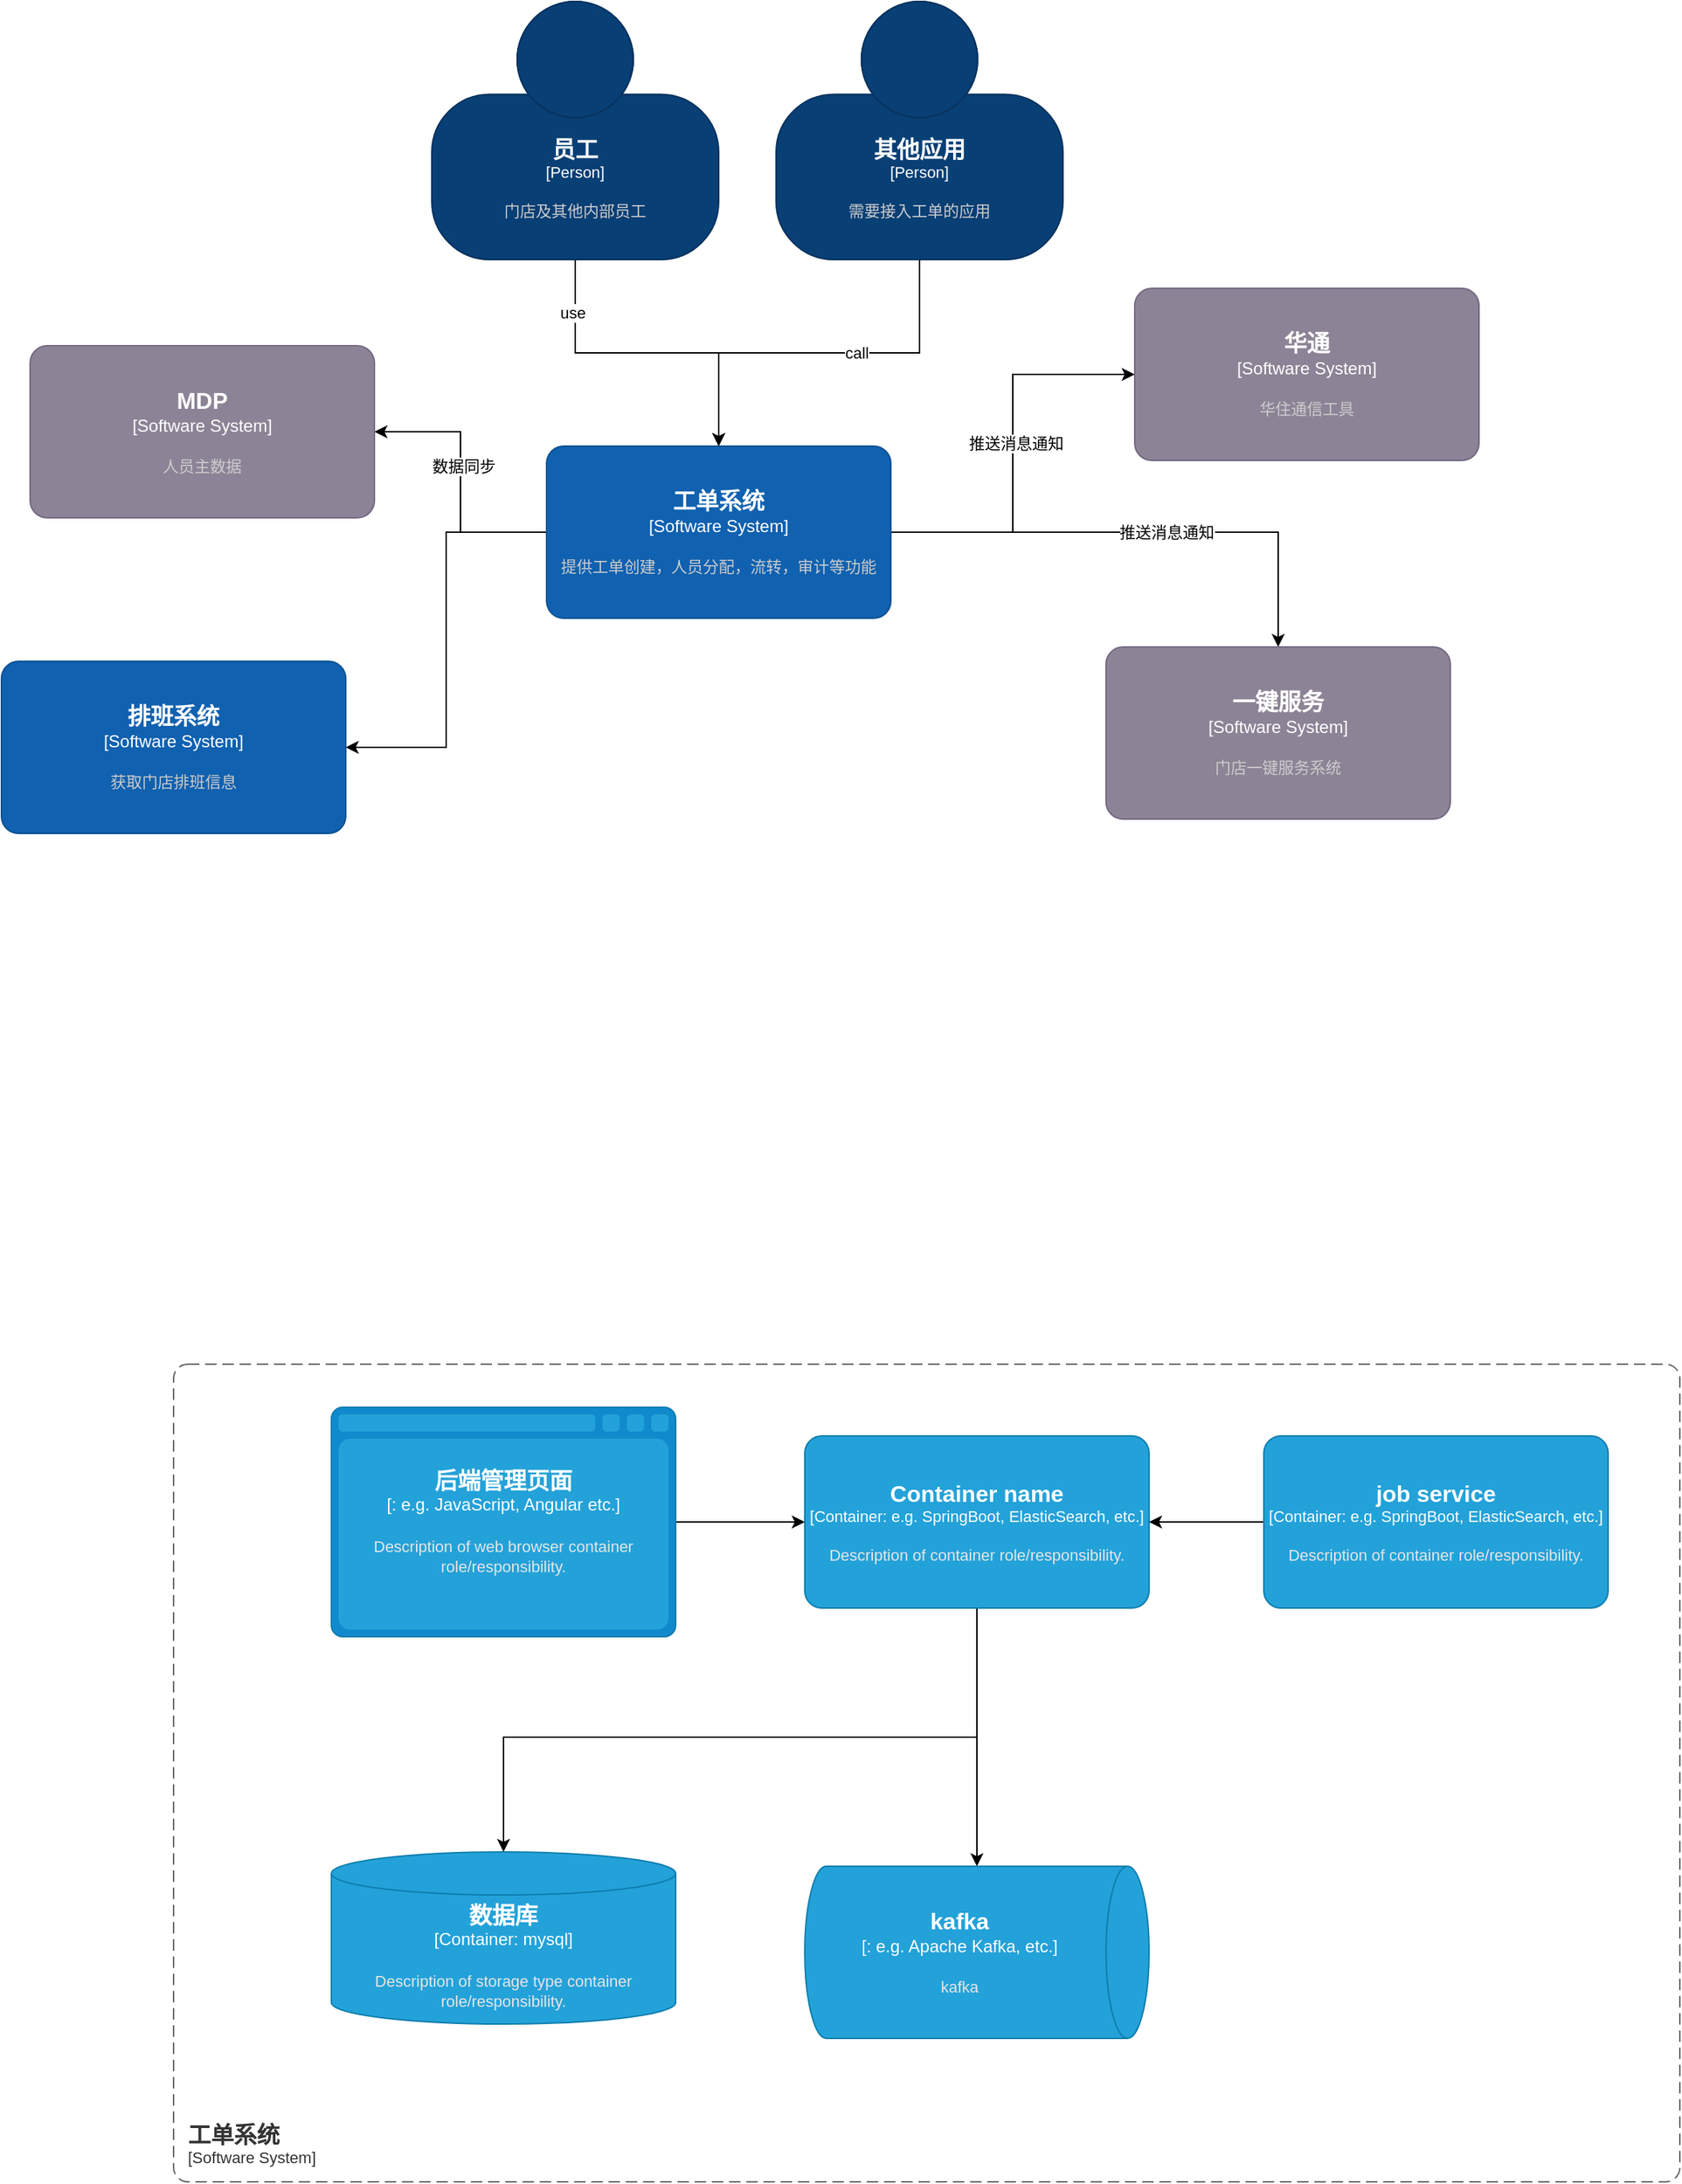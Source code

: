 <mxfile version="21.6.7" type="github">
  <diagram name="第 1 页" id="PIeniqU5bwOCqn_3mpyy">
    <mxGraphModel dx="2148" dy="889" grid="1" gridSize="10" guides="1" tooltips="1" connect="1" arrows="1" fold="1" page="1" pageScale="1" pageWidth="827" pageHeight="1169" math="0" shadow="0">
      <root>
        <mxCell id="0" />
        <mxCell id="1" parent="0" />
        <mxCell id="n75JgGG_GOEfqAFnkDep-7" style="edgeStyle=orthogonalEdgeStyle;rounded=0;orthogonalLoop=1;jettySize=auto;html=1;" edge="1" parent="1" source="n75JgGG_GOEfqAFnkDep-1" target="n75JgGG_GOEfqAFnkDep-4">
          <mxGeometry relative="1" as="geometry" />
        </mxCell>
        <mxCell id="n75JgGG_GOEfqAFnkDep-11" value="推送消息通知" style="edgeLabel;html=1;align=center;verticalAlign=middle;resizable=0;points=[];" vertex="1" connectable="0" parent="n75JgGG_GOEfqAFnkDep-7">
          <mxGeometry x="0.05" y="-2" relative="1" as="geometry">
            <mxPoint as="offset" />
          </mxGeometry>
        </mxCell>
        <mxCell id="n75JgGG_GOEfqAFnkDep-8" style="edgeStyle=orthogonalEdgeStyle;rounded=0;orthogonalLoop=1;jettySize=auto;html=1;" edge="1" parent="1" source="n75JgGG_GOEfqAFnkDep-1" target="n75JgGG_GOEfqAFnkDep-5">
          <mxGeometry relative="1" as="geometry" />
        </mxCell>
        <mxCell id="n75JgGG_GOEfqAFnkDep-12" value="推送消息通知" style="edgeLabel;html=1;align=center;verticalAlign=middle;resizable=0;points=[];" vertex="1" connectable="0" parent="n75JgGG_GOEfqAFnkDep-8">
          <mxGeometry x="0.098" relative="1" as="geometry">
            <mxPoint as="offset" />
          </mxGeometry>
        </mxCell>
        <mxCell id="n75JgGG_GOEfqAFnkDep-9" style="edgeStyle=orthogonalEdgeStyle;rounded=0;orthogonalLoop=1;jettySize=auto;html=1;entryX=1;entryY=0.5;entryDx=0;entryDy=0;entryPerimeter=0;" edge="1" parent="1" source="n75JgGG_GOEfqAFnkDep-1" target="n75JgGG_GOEfqAFnkDep-6">
          <mxGeometry relative="1" as="geometry" />
        </mxCell>
        <mxCell id="n75JgGG_GOEfqAFnkDep-10" value="数据同步" style="edgeLabel;html=1;align=center;verticalAlign=middle;resizable=0;points=[];" vertex="1" connectable="0" parent="n75JgGG_GOEfqAFnkDep-9">
          <mxGeometry x="0.114" y="-2" relative="1" as="geometry">
            <mxPoint as="offset" />
          </mxGeometry>
        </mxCell>
        <mxCell id="n75JgGG_GOEfqAFnkDep-14" style="edgeStyle=orthogonalEdgeStyle;rounded=0;orthogonalLoop=1;jettySize=auto;html=1;entryX=1;entryY=0.5;entryDx=0;entryDy=0;entryPerimeter=0;" edge="1" parent="1" source="n75JgGG_GOEfqAFnkDep-1" target="n75JgGG_GOEfqAFnkDep-13">
          <mxGeometry relative="1" as="geometry" />
        </mxCell>
        <object placeholders="1" c4Name="工单系统" c4Type="Software System" c4Description="提供工单创建，人员分配，流转，审计等功能" label="&lt;font style=&quot;font-size: 16px&quot;&gt;&lt;b&gt;%c4Name%&lt;/b&gt;&lt;/font&gt;&lt;div&gt;[%c4Type%]&lt;/div&gt;&lt;br&gt;&lt;div&gt;&lt;font style=&quot;font-size: 11px&quot;&gt;&lt;font color=&quot;#cccccc&quot;&gt;%c4Description%&lt;/font&gt;&lt;/div&gt;" id="n75JgGG_GOEfqAFnkDep-1">
          <mxCell style="rounded=1;whiteSpace=wrap;html=1;labelBackgroundColor=none;fillColor=#1061B0;fontColor=#ffffff;align=center;arcSize=10;strokeColor=#0D5091;metaEdit=1;resizable=0;points=[[0.25,0,0],[0.5,0,0],[0.75,0,0],[1,0.25,0],[1,0.5,0],[1,0.75,0],[0.75,1,0],[0.5,1,0],[0.25,1,0],[0,0.75,0],[0,0.5,0],[0,0.25,0]];" vertex="1" parent="1">
            <mxGeometry x="170" y="1320" width="240" height="120" as="geometry" />
          </mxCell>
        </object>
        <mxCell id="n75JgGG_GOEfqAFnkDep-3" style="edgeStyle=orthogonalEdgeStyle;rounded=0;orthogonalLoop=1;jettySize=auto;html=1;entryX=0.5;entryY=0;entryDx=0;entryDy=0;entryPerimeter=0;" edge="1" parent="1" source="n75JgGG_GOEfqAFnkDep-2" target="n75JgGG_GOEfqAFnkDep-1">
          <mxGeometry relative="1" as="geometry" />
        </mxCell>
        <mxCell id="n75JgGG_GOEfqAFnkDep-18" value="use" style="edgeLabel;html=1;align=center;verticalAlign=middle;resizable=0;points=[];" vertex="1" connectable="0" parent="n75JgGG_GOEfqAFnkDep-3">
          <mxGeometry x="-0.684" y="-2" relative="1" as="geometry">
            <mxPoint as="offset" />
          </mxGeometry>
        </mxCell>
        <object placeholders="1" c4Name="员工" c4Type="Person" c4Description="门店及其他内部员工" label="&lt;font style=&quot;font-size: 16px&quot;&gt;&lt;b&gt;%c4Name%&lt;/b&gt;&lt;/font&gt;&lt;div&gt;[%c4Type%]&lt;/div&gt;&lt;br&gt;&lt;div&gt;&lt;font style=&quot;font-size: 11px&quot;&gt;&lt;font color=&quot;#cccccc&quot;&gt;%c4Description%&lt;/font&gt;&lt;/div&gt;" id="n75JgGG_GOEfqAFnkDep-2">
          <mxCell style="html=1;fontSize=11;dashed=0;whiteSpace=wrap;fillColor=#083F75;strokeColor=#06315C;fontColor=#ffffff;shape=mxgraph.c4.person2;align=center;metaEdit=1;points=[[0.5,0,0],[1,0.5,0],[1,0.75,0],[0.75,1,0],[0.5,1,0],[0.25,1,0],[0,0.75,0],[0,0.5,0]];resizable=0;" vertex="1" parent="1">
            <mxGeometry x="90" y="1010" width="200" height="180" as="geometry" />
          </mxCell>
        </object>
        <object placeholders="1" c4Name="华通" c4Type="Software System" c4Description="华住通信工具" label="&lt;font style=&quot;font-size: 16px&quot;&gt;&lt;b&gt;%c4Name%&lt;/b&gt;&lt;/font&gt;&lt;div&gt;[%c4Type%]&lt;/div&gt;&lt;br&gt;&lt;div&gt;&lt;font style=&quot;font-size: 11px&quot;&gt;&lt;font color=&quot;#cccccc&quot;&gt;%c4Description%&lt;/font&gt;&lt;/div&gt;" id="n75JgGG_GOEfqAFnkDep-4">
          <mxCell style="rounded=1;whiteSpace=wrap;html=1;labelBackgroundColor=none;fillColor=#8C8496;fontColor=#ffffff;align=center;arcSize=10;strokeColor=#736782;metaEdit=1;resizable=0;points=[[0.25,0,0],[0.5,0,0],[0.75,0,0],[1,0.25,0],[1,0.5,0],[1,0.75,0],[0.75,1,0],[0.5,1,0],[0.25,1,0],[0,0.75,0],[0,0.5,0],[0,0.25,0]];" vertex="1" parent="1">
            <mxGeometry x="580" y="1210" width="240" height="120" as="geometry" />
          </mxCell>
        </object>
        <object placeholders="1" c4Name="一键服务" c4Type="Software System" c4Description="门店一键服务系统" label="&lt;font style=&quot;font-size: 16px&quot;&gt;&lt;b&gt;%c4Name%&lt;/b&gt;&lt;/font&gt;&lt;div&gt;[%c4Type%]&lt;/div&gt;&lt;br&gt;&lt;div&gt;&lt;font style=&quot;font-size: 11px&quot;&gt;&lt;font color=&quot;#cccccc&quot;&gt;%c4Description%&lt;/font&gt;&lt;/div&gt;" id="n75JgGG_GOEfqAFnkDep-5">
          <mxCell style="rounded=1;whiteSpace=wrap;html=1;labelBackgroundColor=none;fillColor=#8C8496;fontColor=#ffffff;align=center;arcSize=10;strokeColor=#736782;metaEdit=1;resizable=0;points=[[0.25,0,0],[0.5,0,0],[0.75,0,0],[1,0.25,0],[1,0.5,0],[1,0.75,0],[0.75,1,0],[0.5,1,0],[0.25,1,0],[0,0.75,0],[0,0.5,0],[0,0.25,0]];" vertex="1" parent="1">
            <mxGeometry x="560" y="1460" width="240" height="120" as="geometry" />
          </mxCell>
        </object>
        <object placeholders="1" c4Name="MDP" c4Type="Software System" c4Description="人员主数据" label="&lt;font style=&quot;font-size: 16px&quot;&gt;&lt;b&gt;%c4Name%&lt;/b&gt;&lt;/font&gt;&lt;div&gt;[%c4Type%]&lt;/div&gt;&lt;br&gt;&lt;div&gt;&lt;font style=&quot;font-size: 11px&quot;&gt;&lt;font color=&quot;#cccccc&quot;&gt;%c4Description%&lt;/font&gt;&lt;/div&gt;" id="n75JgGG_GOEfqAFnkDep-6">
          <mxCell style="rounded=1;whiteSpace=wrap;html=1;labelBackgroundColor=none;fillColor=#8C8496;fontColor=#ffffff;align=center;arcSize=10;strokeColor=#736782;metaEdit=1;resizable=0;points=[[0.25,0,0],[0.5,0,0],[0.75,0,0],[1,0.25,0],[1,0.5,0],[1,0.75,0],[0.75,1,0],[0.5,1,0],[0.25,1,0],[0,0.75,0],[0,0.5,0],[0,0.25,0]];" vertex="1" parent="1">
            <mxGeometry x="-190" y="1250" width="240" height="120" as="geometry" />
          </mxCell>
        </object>
        <object placeholders="1" c4Name="排班系统" c4Type="Software System" c4Description="获取门店排班信息" label="&lt;font style=&quot;font-size: 16px&quot;&gt;&lt;b&gt;%c4Name%&lt;/b&gt;&lt;/font&gt;&lt;div&gt;[%c4Type%]&lt;/div&gt;&lt;br&gt;&lt;div&gt;&lt;font style=&quot;font-size: 11px&quot;&gt;&lt;font color=&quot;#cccccc&quot;&gt;%c4Description%&lt;/font&gt;&lt;/div&gt;" id="n75JgGG_GOEfqAFnkDep-13">
          <mxCell style="rounded=1;whiteSpace=wrap;html=1;labelBackgroundColor=none;fillColor=#1061B0;fontColor=#ffffff;align=center;arcSize=10;strokeColor=#0D5091;metaEdit=1;resizable=0;points=[[0.25,0,0],[0.5,0,0],[0.75,0,0],[1,0.25,0],[1,0.5,0],[1,0.75,0],[0.75,1,0],[0.5,1,0],[0.25,1,0],[0,0.75,0],[0,0.5,0],[0,0.25,0]];" vertex="1" parent="1">
            <mxGeometry x="-210" y="1470" width="240" height="120" as="geometry" />
          </mxCell>
        </object>
        <mxCell id="n75JgGG_GOEfqAFnkDep-16" style="edgeStyle=orthogonalEdgeStyle;rounded=0;orthogonalLoop=1;jettySize=auto;html=1;entryX=0.5;entryY=0;entryDx=0;entryDy=0;entryPerimeter=0;" edge="1" parent="1" source="n75JgGG_GOEfqAFnkDep-15" target="n75JgGG_GOEfqAFnkDep-1">
          <mxGeometry relative="1" as="geometry" />
        </mxCell>
        <mxCell id="n75JgGG_GOEfqAFnkDep-17" value="call" style="edgeLabel;html=1;align=center;verticalAlign=middle;resizable=0;points=[];" vertex="1" connectable="0" parent="n75JgGG_GOEfqAFnkDep-16">
          <mxGeometry x="-0.193" relative="1" as="geometry">
            <mxPoint as="offset" />
          </mxGeometry>
        </mxCell>
        <object placeholders="1" c4Name="其他应用" c4Type="Person" c4Description="需要接入工单的应用" label="&lt;font style=&quot;font-size: 16px&quot;&gt;&lt;b&gt;%c4Name%&lt;/b&gt;&lt;/font&gt;&lt;div&gt;[%c4Type%]&lt;/div&gt;&lt;br&gt;&lt;div&gt;&lt;font style=&quot;font-size: 11px&quot;&gt;&lt;font color=&quot;#cccccc&quot;&gt;%c4Description%&lt;/font&gt;&lt;/div&gt;" id="n75JgGG_GOEfqAFnkDep-15">
          <mxCell style="html=1;fontSize=11;dashed=0;whiteSpace=wrap;fillColor=#083F75;strokeColor=#06315C;fontColor=#ffffff;shape=mxgraph.c4.person2;align=center;metaEdit=1;points=[[0.5,0,0],[1,0.5,0],[1,0.75,0],[0.75,1,0],[0.5,1,0],[0.25,1,0],[0,0.75,0],[0,0.5,0]];resizable=0;" vertex="1" parent="1">
            <mxGeometry x="330" y="1010" width="200" height="180" as="geometry" />
          </mxCell>
        </object>
        <object placeholders="1" c4Name="工单系统" c4Type="SystemScopeBoundary" c4Application="Software System" label="&lt;font style=&quot;font-size: 16px&quot;&gt;&lt;b&gt;&lt;div style=&quot;text-align: left&quot;&gt;%c4Name%&lt;/div&gt;&lt;/b&gt;&lt;/font&gt;&lt;div style=&quot;text-align: left&quot;&gt;[%c4Application%]&lt;/div&gt;" id="n75JgGG_GOEfqAFnkDep-19">
          <mxCell style="rounded=1;fontSize=11;whiteSpace=wrap;html=1;dashed=1;arcSize=20;fillColor=none;strokeColor=#666666;fontColor=#333333;labelBackgroundColor=none;align=left;verticalAlign=bottom;labelBorderColor=none;spacingTop=0;spacing=10;dashPattern=8 4;metaEdit=1;rotatable=0;perimeter=rectanglePerimeter;noLabel=0;labelPadding=0;allowArrows=0;connectable=0;expand=0;recursiveResize=0;editable=1;pointerEvents=0;absoluteArcSize=1;points=[[0.25,0,0],[0.5,0,0],[0.75,0,0],[1,0.25,0],[1,0.5,0],[1,0.75,0],[0.75,1,0],[0.5,1,0],[0.25,1,0],[0,0.75,0],[0,0.5,0],[0,0.25,0]];" vertex="1" parent="1">
            <mxGeometry x="-90" y="1960" width="1050" height="570" as="geometry" />
          </mxCell>
        </object>
        <mxCell id="n75JgGG_GOEfqAFnkDep-28" style="edgeStyle=orthogonalEdgeStyle;rounded=0;orthogonalLoop=1;jettySize=auto;html=1;" edge="1" parent="1" source="n75JgGG_GOEfqAFnkDep-20" target="n75JgGG_GOEfqAFnkDep-22">
          <mxGeometry relative="1" as="geometry" />
        </mxCell>
        <mxCell id="n75JgGG_GOEfqAFnkDep-29" style="edgeStyle=orthogonalEdgeStyle;rounded=0;orthogonalLoop=1;jettySize=auto;html=1;entryX=0.5;entryY=0;entryDx=0;entryDy=0;entryPerimeter=0;exitX=0.5;exitY=1;exitDx=0;exitDy=0;exitPerimeter=0;" edge="1" parent="1" source="n75JgGG_GOEfqAFnkDep-20" target="n75JgGG_GOEfqAFnkDep-21">
          <mxGeometry relative="1" as="geometry">
            <Array as="points">
              <mxPoint x="470" y="2220" />
              <mxPoint x="140" y="2220" />
            </Array>
          </mxGeometry>
        </mxCell>
        <object placeholders="1" c4Name="Container name" c4Type="Container" c4Technology="e.g. SpringBoot, ElasticSearch, etc." c4Description="Description of container role/responsibility." label="&lt;font style=&quot;font-size: 16px&quot;&gt;&lt;b&gt;%c4Name%&lt;/b&gt;&lt;/font&gt;&lt;div&gt;[%c4Type%: %c4Technology%]&lt;/div&gt;&lt;br&gt;&lt;div&gt;&lt;font style=&quot;font-size: 11px&quot;&gt;&lt;font color=&quot;#E6E6E6&quot;&gt;%c4Description%&lt;/font&gt;&lt;/div&gt;" id="n75JgGG_GOEfqAFnkDep-20">
          <mxCell style="rounded=1;whiteSpace=wrap;html=1;fontSize=11;labelBackgroundColor=none;fillColor=#23A2D9;fontColor=#ffffff;align=center;arcSize=10;strokeColor=#0E7DAD;metaEdit=1;resizable=0;points=[[0.25,0,0],[0.5,0,0],[0.75,0,0],[1,0.25,0],[1,0.5,0],[1,0.75,0],[0.75,1,0],[0.5,1,0],[0.25,1,0],[0,0.75,0],[0,0.5,0],[0,0.25,0]];" vertex="1" parent="1">
            <mxGeometry x="350" y="2010" width="240" height="120" as="geometry" />
          </mxCell>
        </object>
        <object placeholders="1" c4Type="数据库" c4Container="Container" c4Technology="mysql" c4Description="Description of storage type container role/responsibility." label="&lt;font style=&quot;font-size: 16px&quot;&gt;&lt;b&gt;%c4Type%&lt;/b&gt;&lt;/font&gt;&lt;div&gt;[%c4Container%:&amp;nbsp;%c4Technology%]&lt;/div&gt;&lt;br&gt;&lt;div&gt;&lt;font style=&quot;font-size: 11px&quot;&gt;&lt;font color=&quot;#E6E6E6&quot;&gt;%c4Description%&lt;/font&gt;&lt;/div&gt;" id="n75JgGG_GOEfqAFnkDep-21">
          <mxCell style="shape=cylinder3;size=15;whiteSpace=wrap;html=1;boundedLbl=1;rounded=0;labelBackgroundColor=none;fillColor=#23A2D9;fontSize=12;fontColor=#ffffff;align=center;strokeColor=#0E7DAD;metaEdit=1;points=[[0.5,0,0],[1,0.25,0],[1,0.5,0],[1,0.75,0],[0.5,1,0],[0,0.75,0],[0,0.5,0],[0,0.25,0]];resizable=0;" vertex="1" parent="1">
            <mxGeometry x="20" y="2300" width="240" height="120" as="geometry" />
          </mxCell>
        </object>
        <object placeholders="1" c4Type="kafka" c4Container="" c4Technology="e.g. Apache Kafka, etc." c4Description="kafka" label="&lt;font style=&quot;font-size: 16px&quot;&gt;&lt;b&gt;%c4Type%&lt;/b&gt;&lt;/font&gt;&lt;div&gt;[%c4Container%:&amp;nbsp;%c4Technology%]&lt;/div&gt;&lt;br&gt;&lt;div&gt;&lt;font style=&quot;font-size: 11px&quot;&gt;&lt;font color=&quot;#E6E6E6&quot;&gt;%c4Description%&lt;/font&gt;&lt;/div&gt;" id="n75JgGG_GOEfqAFnkDep-22">
          <mxCell style="shape=cylinder3;size=15;direction=south;whiteSpace=wrap;html=1;boundedLbl=1;rounded=0;labelBackgroundColor=none;fillColor=#23A2D9;fontSize=12;fontColor=#ffffff;align=center;strokeColor=#0E7DAD;metaEdit=1;points=[[0.5,0,0],[1,0.25,0],[1,0.5,0],[1,0.75,0],[0.5,1,0],[0,0.75,0],[0,0.5,0],[0,0.25,0]];resizable=0;" vertex="1" parent="1">
            <mxGeometry x="350" y="2310" width="240" height="120" as="geometry" />
          </mxCell>
        </object>
        <mxCell id="n75JgGG_GOEfqAFnkDep-26" style="edgeStyle=orthogonalEdgeStyle;rounded=0;orthogonalLoop=1;jettySize=auto;html=1;entryX=0;entryY=0.5;entryDx=0;entryDy=0;entryPerimeter=0;" edge="1" parent="1" source="n75JgGG_GOEfqAFnkDep-23" target="n75JgGG_GOEfqAFnkDep-20">
          <mxGeometry relative="1" as="geometry" />
        </mxCell>
        <object placeholders="1" c4Type="后端管理页面" c4Container="" c4Technology="e.g. JavaScript, Angular etc." c4Description="Description of web browser container role/responsibility." label="&lt;font style=&quot;font-size: 16px&quot;&gt;&lt;b&gt;%c4Type%&lt;/b&gt;&lt;/font&gt;&lt;div&gt;[%c4Container%:&amp;nbsp;%c4Technology%]&lt;/div&gt;&lt;br&gt;&lt;div&gt;&lt;font style=&quot;font-size: 11px&quot;&gt;&lt;font color=&quot;#E6E6E6&quot;&gt;%c4Description%&lt;/font&gt;&lt;/div&gt;" id="n75JgGG_GOEfqAFnkDep-23">
          <mxCell style="shape=mxgraph.c4.webBrowserContainer2;whiteSpace=wrap;html=1;boundedLbl=1;rounded=0;labelBackgroundColor=none;strokeColor=#118ACD;fillColor=#23A2D9;strokeColor=#118ACD;strokeColor2=#0E7DAD;fontSize=12;fontColor=#ffffff;align=center;metaEdit=1;points=[[0.5,0,0],[1,0.25,0],[1,0.5,0],[1,0.75,0],[0.5,1,0],[0,0.75,0],[0,0.5,0],[0,0.25,0]];resizable=0;" vertex="1" parent="1">
            <mxGeometry x="20" y="1990" width="240" height="160" as="geometry" />
          </mxCell>
        </object>
        <mxCell id="n75JgGG_GOEfqAFnkDep-25" style="edgeStyle=orthogonalEdgeStyle;rounded=0;orthogonalLoop=1;jettySize=auto;html=1;entryX=1;entryY=0.5;entryDx=0;entryDy=0;entryPerimeter=0;" edge="1" parent="1" source="n75JgGG_GOEfqAFnkDep-24" target="n75JgGG_GOEfqAFnkDep-20">
          <mxGeometry relative="1" as="geometry" />
        </mxCell>
        <object placeholders="1" c4Name="job service" c4Type="Container" c4Technology="e.g. SpringBoot, ElasticSearch, etc." c4Description="Description of container role/responsibility." label="&lt;font style=&quot;font-size: 16px&quot;&gt;&lt;b&gt;%c4Name%&lt;/b&gt;&lt;/font&gt;&lt;div&gt;[%c4Type%: %c4Technology%]&lt;/div&gt;&lt;br&gt;&lt;div&gt;&lt;font style=&quot;font-size: 11px&quot;&gt;&lt;font color=&quot;#E6E6E6&quot;&gt;%c4Description%&lt;/font&gt;&lt;/div&gt;" id="n75JgGG_GOEfqAFnkDep-24">
          <mxCell style="rounded=1;whiteSpace=wrap;html=1;fontSize=11;labelBackgroundColor=none;fillColor=#23A2D9;fontColor=#ffffff;align=center;arcSize=10;strokeColor=#0E7DAD;metaEdit=1;resizable=0;points=[[0.25,0,0],[0.5,0,0],[0.75,0,0],[1,0.25,0],[1,0.5,0],[1,0.75,0],[0.75,1,0],[0.5,1,0],[0.25,1,0],[0,0.75,0],[0,0.5,0],[0,0.25,0]];" vertex="1" parent="1">
            <mxGeometry x="670" y="2010" width="240" height="120" as="geometry" />
          </mxCell>
        </object>
      </root>
    </mxGraphModel>
  </diagram>
</mxfile>
